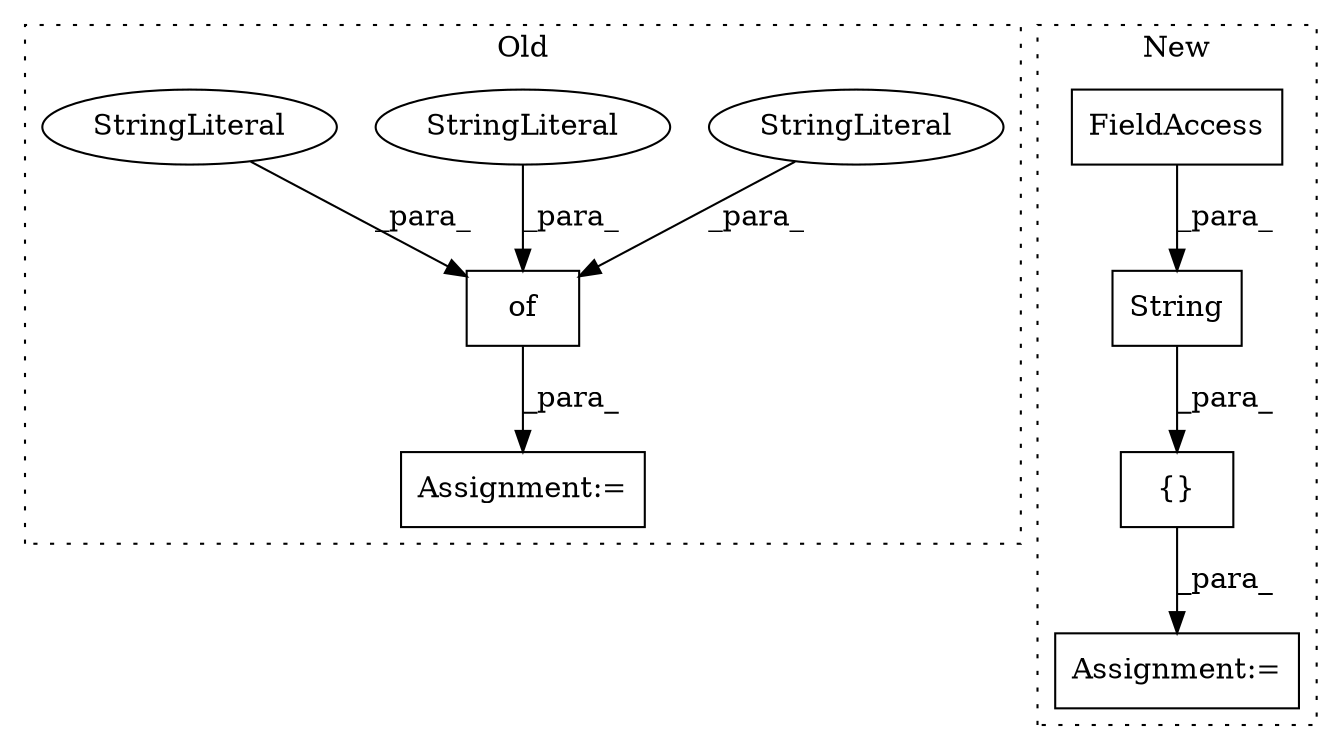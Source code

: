 digraph G {
subgraph cluster0 {
1 [label="of" a="32" s="14444,14482" l="3,1" shape="box"];
3 [label="StringLiteral" a="45" s="14455" l="6" shape="ellipse"];
4 [label="StringLiteral" a="45" s="14447" l="7" shape="ellipse"];
5 [label="StringLiteral" a="45" s="14462" l="6" shape="ellipse"];
6 [label="Assignment:=" a="7" s="14507" l="1" shape="box"];
label = "Old";
style="dotted";
}
subgraph cluster1 {
2 [label="String" a="32" s="14769,14789" l="7,1" shape="box"];
7 [label="Assignment:=" a="7" s="14115" l="1" shape="box"];
8 [label="FieldAccess" a="22" s="14776" l="13" shape="box"];
9 [label="{}" a="4" s="14309,14906" l="1,1" shape="box"];
label = "New";
style="dotted";
}
1 -> 6 [label="_para_"];
2 -> 9 [label="_para_"];
3 -> 1 [label="_para_"];
4 -> 1 [label="_para_"];
5 -> 1 [label="_para_"];
8 -> 2 [label="_para_"];
9 -> 7 [label="_para_"];
}
